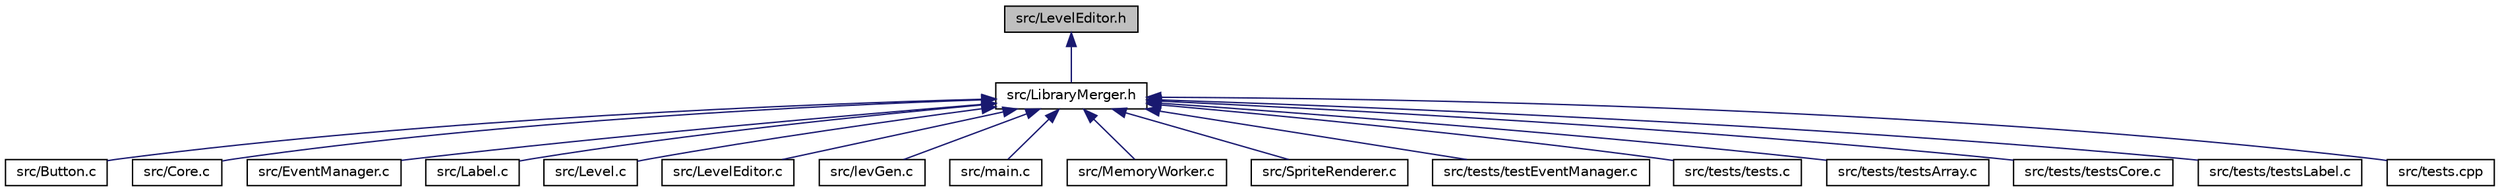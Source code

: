 digraph "src/LevelEditor.h"
{
  edge [fontname="Helvetica",fontsize="10",labelfontname="Helvetica",labelfontsize="10"];
  node [fontname="Helvetica",fontsize="10",shape=record];
  Node1 [label="src/LevelEditor.h",height=0.2,width=0.4,color="black", fillcolor="grey75", style="filled", fontcolor="black"];
  Node1 -> Node2 [dir="back",color="midnightblue",fontsize="10",style="solid"];
  Node2 [label="src/LibraryMerger.h",height=0.2,width=0.4,color="black", fillcolor="white", style="filled",URL="$_library_merger_8h.html"];
  Node2 -> Node3 [dir="back",color="midnightblue",fontsize="10",style="solid"];
  Node3 [label="src/Button.c",height=0.2,width=0.4,color="black", fillcolor="white", style="filled",URL="$_button_8c.html"];
  Node2 -> Node4 [dir="back",color="midnightblue",fontsize="10",style="solid"];
  Node4 [label="src/Core.c",height=0.2,width=0.4,color="black", fillcolor="white", style="filled",URL="$_core_8c.html"];
  Node2 -> Node5 [dir="back",color="midnightblue",fontsize="10",style="solid"];
  Node5 [label="src/EventManager.c",height=0.2,width=0.4,color="black", fillcolor="white", style="filled",URL="$_event_manager_8c.html"];
  Node2 -> Node6 [dir="back",color="midnightblue",fontsize="10",style="solid"];
  Node6 [label="src/Label.c",height=0.2,width=0.4,color="black", fillcolor="white", style="filled",URL="$_label_8c.html"];
  Node2 -> Node7 [dir="back",color="midnightblue",fontsize="10",style="solid"];
  Node7 [label="src/Level.c",height=0.2,width=0.4,color="black", fillcolor="white", style="filled",URL="$_level_8c.html"];
  Node2 -> Node8 [dir="back",color="midnightblue",fontsize="10",style="solid"];
  Node8 [label="src/LevelEditor.c",height=0.2,width=0.4,color="black", fillcolor="white", style="filled",URL="$_level_editor_8c.html"];
  Node2 -> Node9 [dir="back",color="midnightblue",fontsize="10",style="solid"];
  Node9 [label="src/levGen.c",height=0.2,width=0.4,color="black", fillcolor="white", style="filled",URL="$lev_gen_8c.html"];
  Node2 -> Node10 [dir="back",color="midnightblue",fontsize="10",style="solid"];
  Node10 [label="src/main.c",height=0.2,width=0.4,color="black", fillcolor="white", style="filled",URL="$main_8c.html"];
  Node2 -> Node11 [dir="back",color="midnightblue",fontsize="10",style="solid"];
  Node11 [label="src/MemoryWorker.c",height=0.2,width=0.4,color="black", fillcolor="white", style="filled",URL="$_memory_worker_8c.html"];
  Node2 -> Node12 [dir="back",color="midnightblue",fontsize="10",style="solid"];
  Node12 [label="src/SpriteRenderer.c",height=0.2,width=0.4,color="black", fillcolor="white", style="filled",URL="$_sprite_renderer_8c.html"];
  Node2 -> Node13 [dir="back",color="midnightblue",fontsize="10",style="solid"];
  Node13 [label="src/tests/testEventManager.c",height=0.2,width=0.4,color="black", fillcolor="white", style="filled",URL="$test_event_manager_8c.html"];
  Node2 -> Node14 [dir="back",color="midnightblue",fontsize="10",style="solid"];
  Node14 [label="src/tests/tests.c",height=0.2,width=0.4,color="black", fillcolor="white", style="filled",URL="$tests_8c.html"];
  Node2 -> Node15 [dir="back",color="midnightblue",fontsize="10",style="solid"];
  Node15 [label="src/tests/testsArray.c",height=0.2,width=0.4,color="black", fillcolor="white", style="filled",URL="$tests_array_8c.html"];
  Node2 -> Node16 [dir="back",color="midnightblue",fontsize="10",style="solid"];
  Node16 [label="src/tests/testsCore.c",height=0.2,width=0.4,color="black", fillcolor="white", style="filled",URL="$tests_core_8c.html"];
  Node2 -> Node17 [dir="back",color="midnightblue",fontsize="10",style="solid"];
  Node17 [label="src/tests/testsLabel.c",height=0.2,width=0.4,color="black", fillcolor="white", style="filled",URL="$tests_label_8c.html"];
  Node2 -> Node18 [dir="back",color="midnightblue",fontsize="10",style="solid"];
  Node18 [label="src/tests.cpp",height=0.2,width=0.4,color="black", fillcolor="white", style="filled",URL="$tests_8cpp.html"];
}
